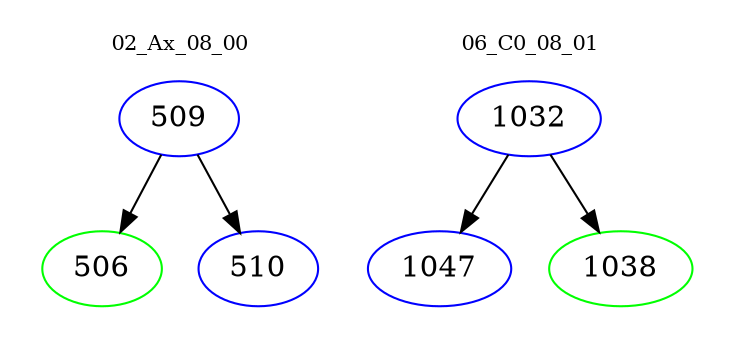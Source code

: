 digraph{
subgraph cluster_0 {
color = white
label = "02_Ax_08_00";
fontsize=10;
T0_509 [label="509", color="blue"]
T0_509 -> T0_506 [color="black"]
T0_506 [label="506", color="green"]
T0_509 -> T0_510 [color="black"]
T0_510 [label="510", color="blue"]
}
subgraph cluster_1 {
color = white
label = "06_C0_08_01";
fontsize=10;
T1_1032 [label="1032", color="blue"]
T1_1032 -> T1_1047 [color="black"]
T1_1047 [label="1047", color="blue"]
T1_1032 -> T1_1038 [color="black"]
T1_1038 [label="1038", color="green"]
}
}
